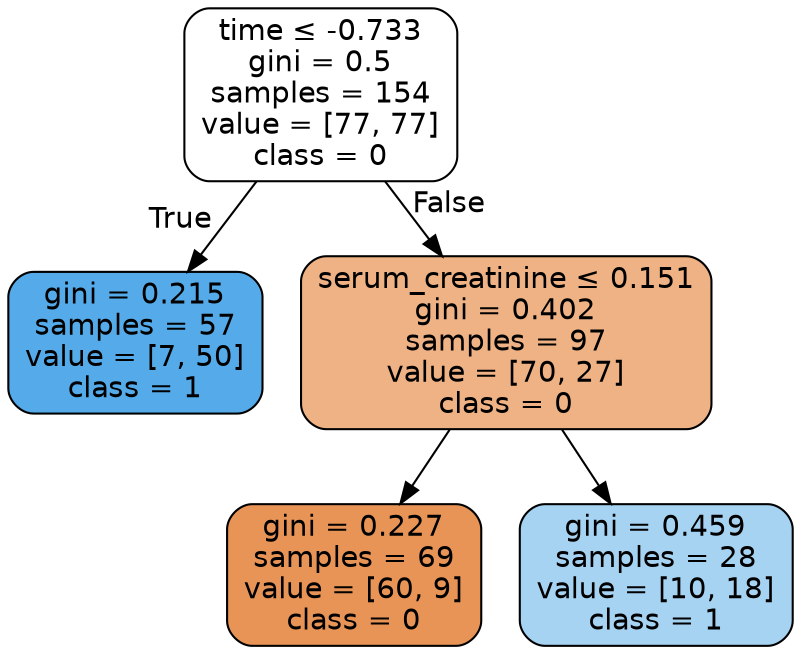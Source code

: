 digraph Tree {
node [shape=box, style="filled, rounded", color="black", fontname=helvetica] ;
edge [fontname=helvetica] ;
0 [label=<time &le; -0.733<br/>gini = 0.5<br/>samples = 154<br/>value = [77, 77]<br/>class = 0>, fillcolor="#ffffff"] ;
1 [label=<gini = 0.215<br/>samples = 57<br/>value = [7, 50]<br/>class = 1>, fillcolor="#55abe9"] ;
0 -> 1 [labeldistance=2.5, labelangle=45, headlabel="True"] ;
2 [label=<serum_creatinine &le; 0.151<br/>gini = 0.402<br/>samples = 97<br/>value = [70, 27]<br/>class = 0>, fillcolor="#efb285"] ;
0 -> 2 [labeldistance=2.5, labelangle=-45, headlabel="False"] ;
3 [label=<gini = 0.227<br/>samples = 69<br/>value = [60, 9]<br/>class = 0>, fillcolor="#e99457"] ;
2 -> 3 ;
4 [label=<gini = 0.459<br/>samples = 28<br/>value = [10, 18]<br/>class = 1>, fillcolor="#a7d3f3"] ;
2 -> 4 ;
}